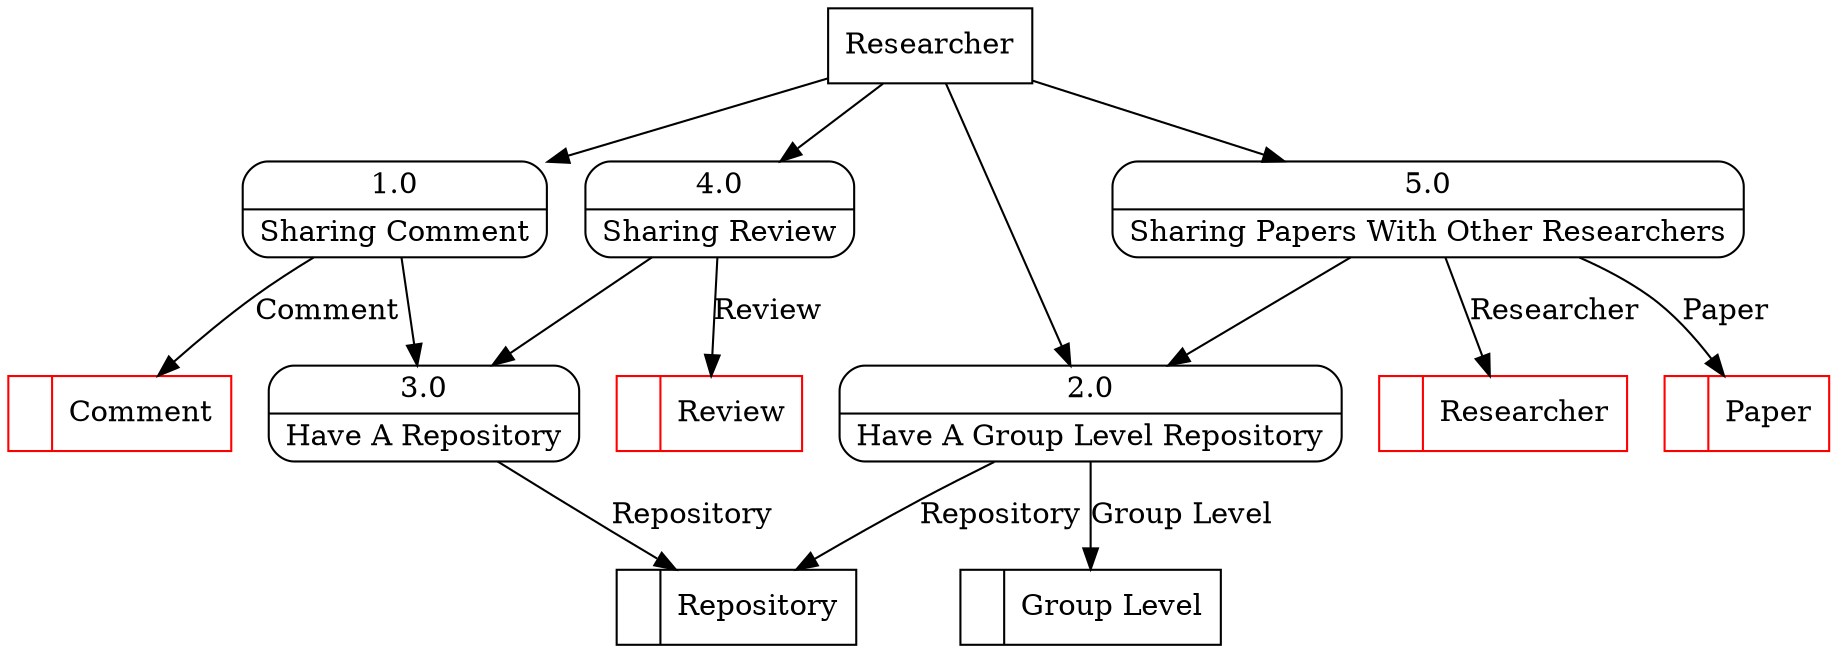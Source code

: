 digraph dfd2{ 
node[shape=record]
200 [label="<f0>  |<f1> Paper " color=red];
201 [label="<f0>  |<f1> Researcher " color=red];
202 [label="<f0>  |<f1> Review " color=red];
203 [label="<f0>  |<f1> Comment " color=red];
204 [label="<f0>  |<f1> Repository " ];
205 [label="<f0>  |<f1> Group Level " ];
206 [label="Researcher" shape=box];
207 [label="{<f0> 1.0|<f1> Sharing Comment }" shape=Mrecord];
208 [label="{<f0> 2.0|<f1> Have A Group Level Repository }" shape=Mrecord];
209 [label="{<f0> 3.0|<f1> Have A Repository }" shape=Mrecord];
210 [label="{<f0> 4.0|<f1> Sharing Review }" shape=Mrecord];
211 [label="{<f0> 5.0|<f1> Sharing Papers With Other Researchers }" shape=Mrecord];
206 -> 207
206 -> 208
206 -> 210
206 -> 211
207 -> 209
207 -> 203 [label="Comment"]
208 -> 204 [label="Repository"]
209 -> 204 [label="Repository"]
210 -> 209
210 -> 202 [label="Review"]
211 -> 208
211 -> 200 [label="Paper"]
211 -> 201 [label="Researcher"]
208 -> 205 [label="Group Level"]
}